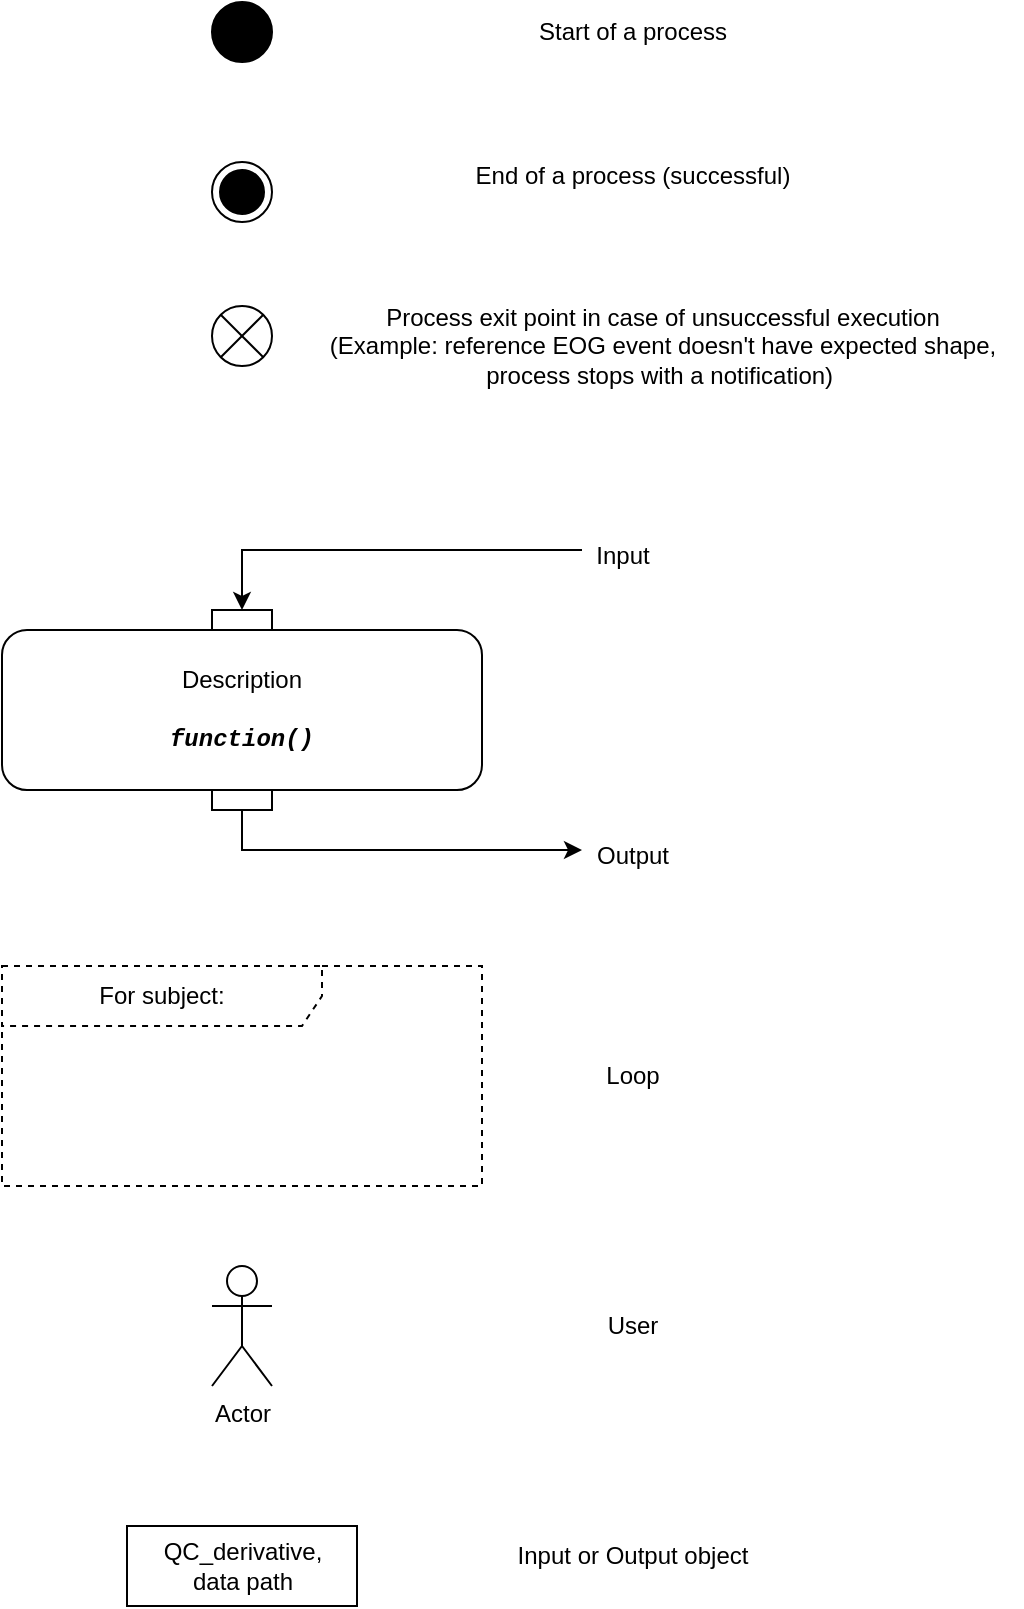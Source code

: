 <mxfile version="21.6.5" type="device">
  <diagram name="Page-1" id="jDN8uYpPCT-67N6kx2WV">
    <mxGraphModel dx="954" dy="674" grid="1" gridSize="10" guides="1" tooltips="1" connect="1" arrows="1" fold="1" page="1" pageScale="1" pageWidth="850" pageHeight="1100" math="0" shadow="0">
      <root>
        <mxCell id="0" />
        <mxCell id="1" parent="0" />
        <mxCell id="e4VLpGVlSAPA5Pq9fAGq-1" value="" style="ellipse;fillColor=strokeColor;html=1;" vertex="1" parent="1">
          <mxGeometry x="175" y="78" width="30" height="30" as="geometry" />
        </mxCell>
        <mxCell id="e4VLpGVlSAPA5Pq9fAGq-2" value="" style="ellipse;html=1;shape=endState;fillColor=strokeColor;" vertex="1" parent="1">
          <mxGeometry x="175" y="158" width="30" height="30" as="geometry" />
        </mxCell>
        <mxCell id="e4VLpGVlSAPA5Pq9fAGq-3" value="" style="group" vertex="1" connectable="0" parent="1">
          <mxGeometry x="70" y="382" width="240" height="100" as="geometry" />
        </mxCell>
        <mxCell id="e4VLpGVlSAPA5Pq9fAGq-4" value="Description&lt;br&gt;&lt;br&gt;&lt;b&gt;&lt;i&gt;&lt;font face=&quot;Courier New&quot;&gt;function()&lt;/font&gt;&lt;/i&gt;&lt;/b&gt;" style="html=1;align=center;verticalAlign=middle;rounded=1;absoluteArcSize=1;arcSize=25;dashed=0;fontFamily=Helvetica;fontSize=12;whiteSpace=wrap;container=0;noLabel=0;imageAlign=center;" vertex="1" parent="e4VLpGVlSAPA5Pq9fAGq-3">
          <mxGeometry y="10" width="240" height="80" as="geometry" />
        </mxCell>
        <mxCell id="e4VLpGVlSAPA5Pq9fAGq-5" value="pinOut 2" style="fontStyle=0;labelPosition=center;verticalLabelPosition=bottom;align=center;verticalAlign=top;spacingLeft=2;fontFamily=Helvetica;fontSize=12;resizable=0;container=0;noLabel=1;" vertex="1" parent="e4VLpGVlSAPA5Pq9fAGq-3">
          <mxGeometry x="105" y="90" width="30" height="10" as="geometry" />
        </mxCell>
        <mxCell id="e4VLpGVlSAPA5Pq9fAGq-6" value="pinIn 1" style="fontStyle=0;labelPosition=center;verticalLabelPosition=top;align=center;verticalAlign=bottom;spacingLeft=2;fontFamily=Helvetica;fontSize=12;resizable=0;container=0;noLabel=1;" vertex="1" parent="e4VLpGVlSAPA5Pq9fAGq-3">
          <mxGeometry x="105" width="30" height="10" as="geometry" />
        </mxCell>
        <mxCell id="e4VLpGVlSAPA5Pq9fAGq-7" value="Start of a process" style="text;html=1;align=center;verticalAlign=middle;resizable=0;points=[];autosize=1;strokeColor=none;fillColor=none;" vertex="1" parent="1">
          <mxGeometry x="325" y="78" width="120" height="30" as="geometry" />
        </mxCell>
        <mxCell id="e4VLpGVlSAPA5Pq9fAGq-8" value="End of a process (successful)" style="text;html=1;align=center;verticalAlign=middle;resizable=0;points=[];autosize=1;strokeColor=none;fillColor=none;" vertex="1" parent="1">
          <mxGeometry x="295" y="150" width="180" height="30" as="geometry" />
        </mxCell>
        <mxCell id="e4VLpGVlSAPA5Pq9fAGq-9" value="" style="endArrow=classic;html=1;rounded=0;entryX=0.5;entryY=0;entryDx=0;entryDy=0;" edge="1" parent="1" target="e4VLpGVlSAPA5Pq9fAGq-6">
          <mxGeometry width="50" height="50" relative="1" as="geometry">
            <mxPoint x="360" y="352" as="sourcePoint" />
            <mxPoint x="450" y="422" as="targetPoint" />
            <Array as="points">
              <mxPoint x="190" y="352" />
            </Array>
          </mxGeometry>
        </mxCell>
        <mxCell id="e4VLpGVlSAPA5Pq9fAGq-10" value="" style="endArrow=classic;html=1;rounded=0;exitX=0.5;exitY=1;exitDx=0;exitDy=0;" edge="1" parent="1" source="e4VLpGVlSAPA5Pq9fAGq-5">
          <mxGeometry width="50" height="50" relative="1" as="geometry">
            <mxPoint x="400" y="472" as="sourcePoint" />
            <mxPoint x="360" y="502" as="targetPoint" />
            <Array as="points">
              <mxPoint x="190" y="502" />
            </Array>
          </mxGeometry>
        </mxCell>
        <mxCell id="e4VLpGVlSAPA5Pq9fAGq-11" value="Input" style="text;html=1;align=center;verticalAlign=middle;resizable=0;points=[];autosize=1;strokeColor=none;fillColor=none;" vertex="1" parent="1">
          <mxGeometry x="355" y="340" width="50" height="30" as="geometry" />
        </mxCell>
        <mxCell id="e4VLpGVlSAPA5Pq9fAGq-12" value="Output" style="text;html=1;align=center;verticalAlign=middle;resizable=0;points=[];autosize=1;strokeColor=none;fillColor=none;" vertex="1" parent="1">
          <mxGeometry x="355" y="490" width="60" height="30" as="geometry" />
        </mxCell>
        <mxCell id="e4VLpGVlSAPA5Pq9fAGq-13" value="" style="shape=sumEllipse;perimeter=ellipsePerimeter;html=1;backgroundOutline=1;" vertex="1" parent="1">
          <mxGeometry x="175" y="230" width="30" height="30" as="geometry" />
        </mxCell>
        <mxCell id="e4VLpGVlSAPA5Pq9fAGq-14" value="Process exit point in case of unsuccessful execution &lt;br&gt;(Example: reference EOG event doesn&#39;t have expected shape, &lt;br&gt;process stops with a notification)&amp;nbsp;" style="text;html=1;align=center;verticalAlign=middle;resizable=0;points=[];autosize=1;strokeColor=none;fillColor=none;" vertex="1" parent="1">
          <mxGeometry x="220" y="220" width="360" height="60" as="geometry" />
        </mxCell>
        <mxCell id="e4VLpGVlSAPA5Pq9fAGq-21" value="For subject:" style="shape=umlFrame;whiteSpace=wrap;html=1;pointerEvents=0;recursiveResize=0;container=1;collapsible=0;width=160;dashed=1;" vertex="1" parent="1">
          <mxGeometry x="70" y="560" width="240" height="110" as="geometry" />
        </mxCell>
        <mxCell id="e4VLpGVlSAPA5Pq9fAGq-23" value="Loop&lt;br&gt;" style="text;html=1;align=center;verticalAlign=middle;resizable=0;points=[];autosize=1;strokeColor=none;fillColor=none;" vertex="1" parent="1">
          <mxGeometry x="360" y="600" width="50" height="30" as="geometry" />
        </mxCell>
        <mxCell id="e4VLpGVlSAPA5Pq9fAGq-24" value="Actor" style="shape=umlActor;verticalLabelPosition=bottom;verticalAlign=top;html=1;outlineConnect=0;" vertex="1" parent="1">
          <mxGeometry x="175" y="710" width="30" height="60" as="geometry" />
        </mxCell>
        <mxCell id="e4VLpGVlSAPA5Pq9fAGq-25" value="User" style="text;html=1;align=center;verticalAlign=middle;resizable=0;points=[];autosize=1;strokeColor=none;fillColor=none;" vertex="1" parent="1">
          <mxGeometry x="360" y="725" width="50" height="30" as="geometry" />
        </mxCell>
        <mxCell id="e4VLpGVlSAPA5Pq9fAGq-26" value="QC_derivative,&lt;br&gt;data path" style="rounded=0;whiteSpace=wrap;html=1;" vertex="1" parent="1">
          <mxGeometry x="132.5" y="840" width="115" height="40" as="geometry" />
        </mxCell>
        <mxCell id="e4VLpGVlSAPA5Pq9fAGq-27" value="Input or Output object" style="text;html=1;align=center;verticalAlign=middle;resizable=0;points=[];autosize=1;strokeColor=none;fillColor=none;" vertex="1" parent="1">
          <mxGeometry x="315" y="840" width="140" height="30" as="geometry" />
        </mxCell>
      </root>
    </mxGraphModel>
  </diagram>
</mxfile>
